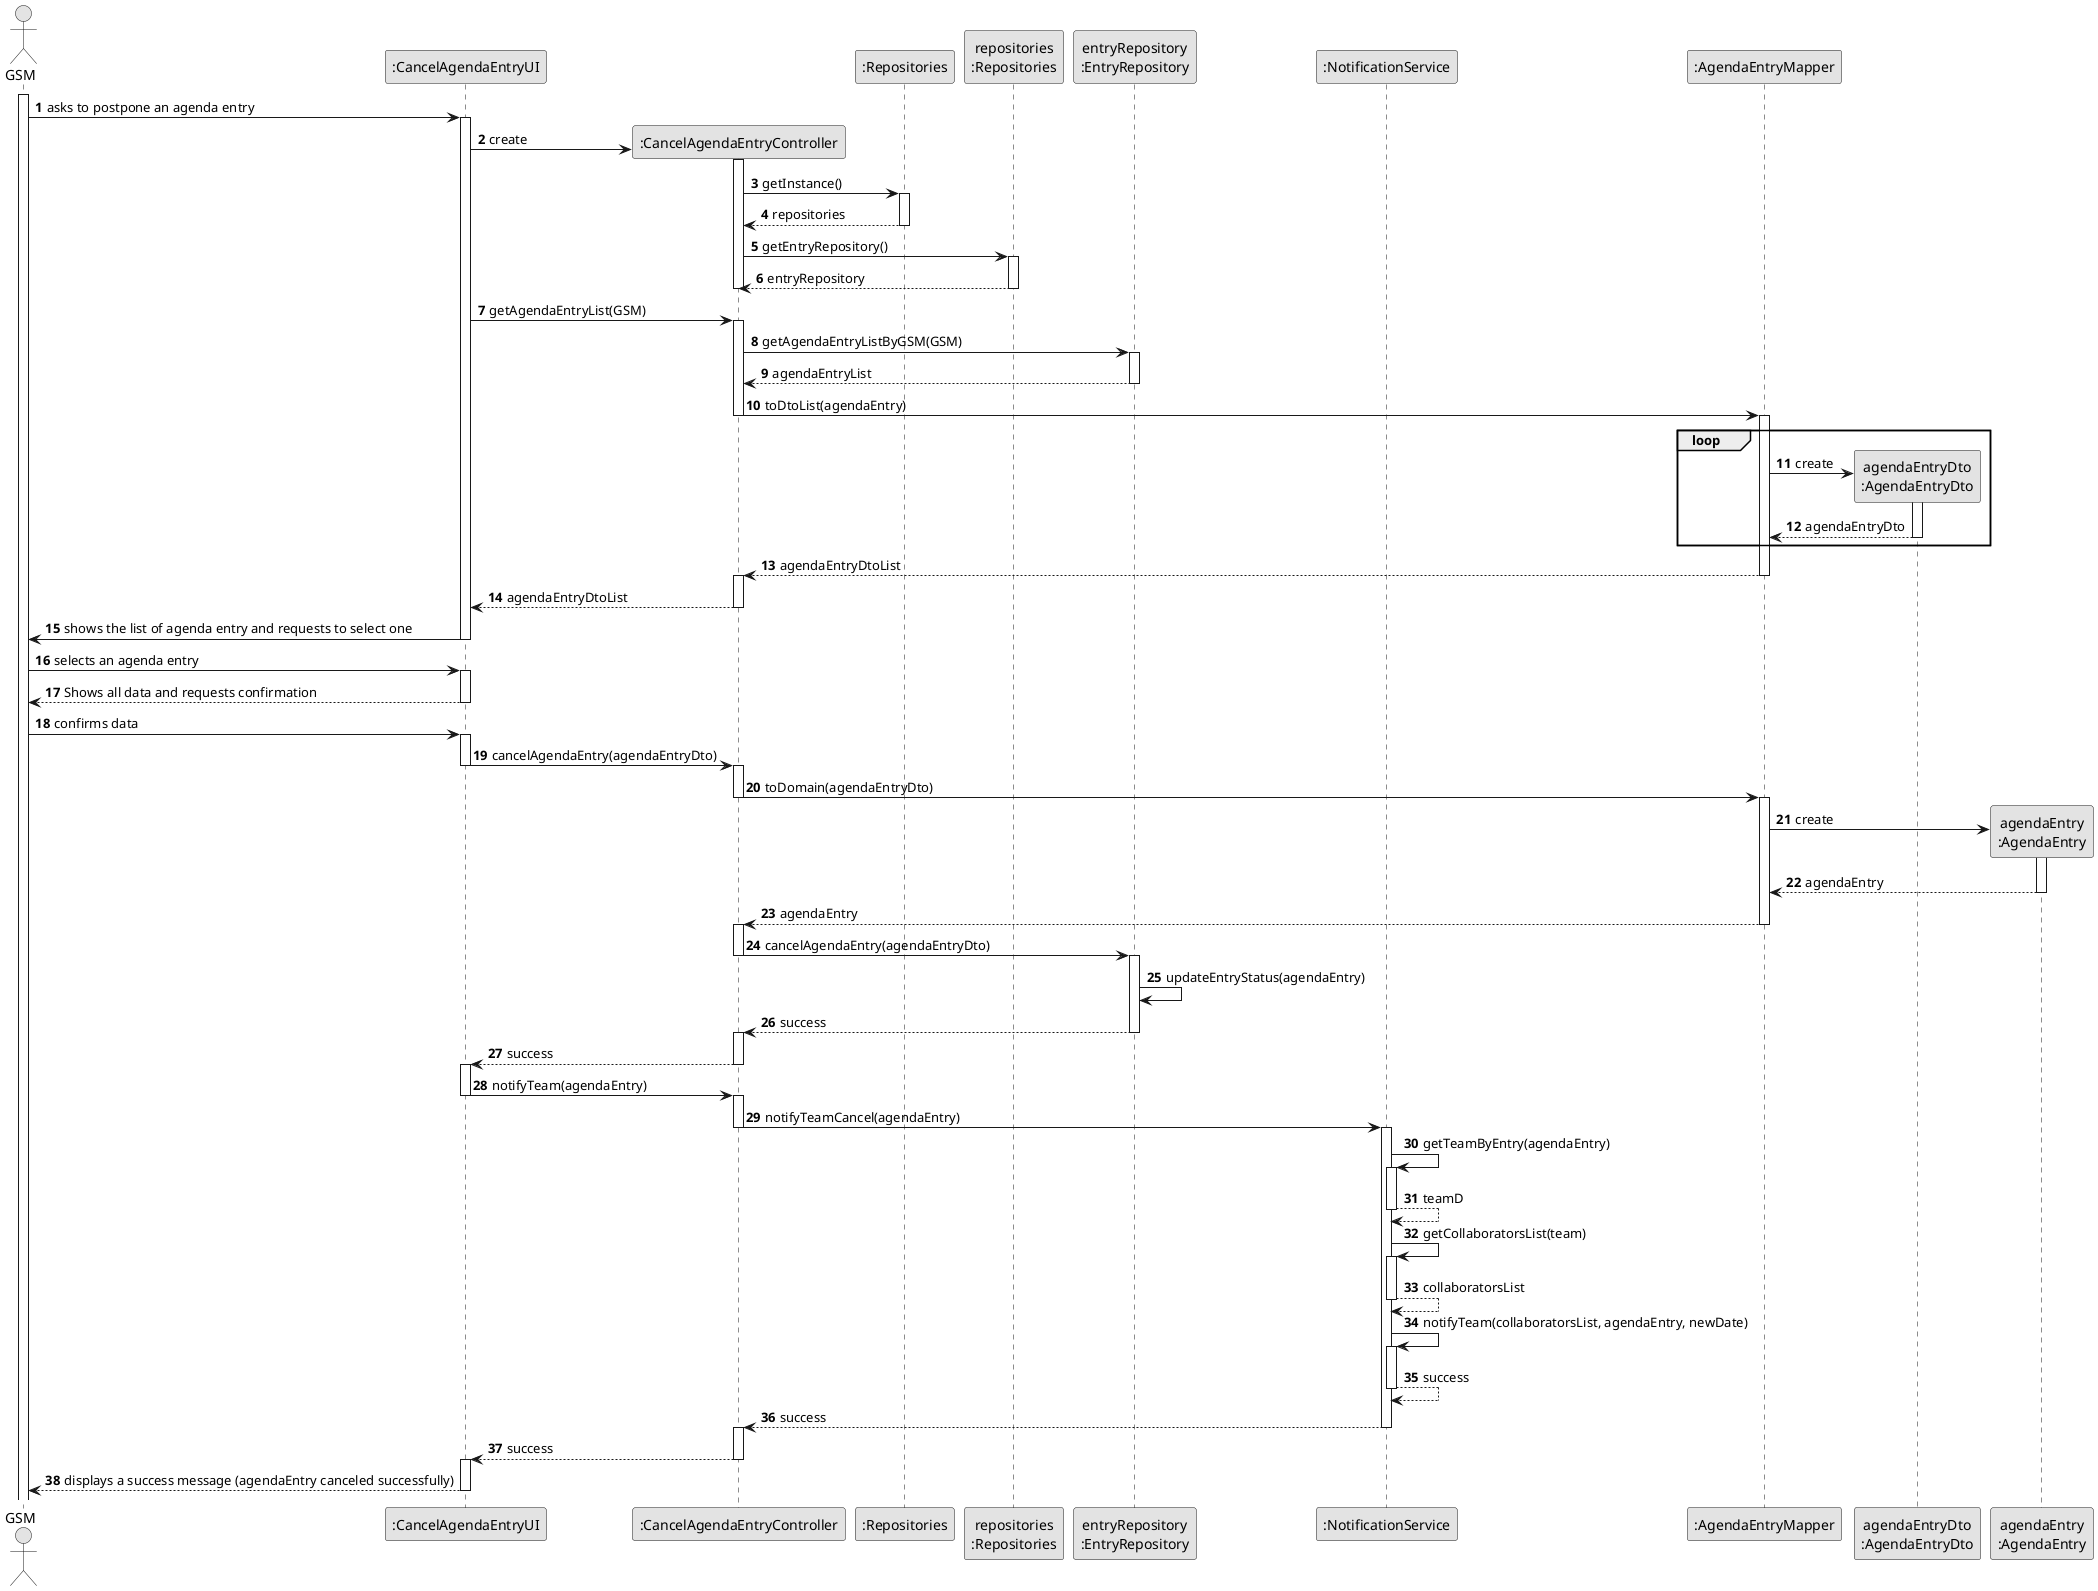 @startuml
skinparam monochrome true
skinparam packageStyle rectangle
skinparam shadowing false

autonumber

actor "GSM" as GSM
participant ":CancelAgendaEntryUI" as UI
participant ":CancelAgendaEntryController" as CTRL
participant ":Repositories" as RepositorySingleton
participant "repositories\n:Repositories" as PLAT
participant "entryRepository\n:EntryRepository" as EntryRepo
participant ":NotificationService" as NotificationService
participant ":AgendaEntryMapper" as AgendaEntryMapper
participant "agendaEntryDto\n:AgendaEntryDto" as AgendaEntryDto
participant "agendaEntry\n:AgendaEntry" as AgendaEntry



activate GSM

    GSM -> UI : asks to postpone an agenda entry
    activate UI

        UI -> CTRL **: create
        activate CTRL

            CTRL -> RepositorySingleton : getInstance()
            activate RepositorySingleton

                RepositorySingleton --> CTRL : repositories
            deactivate RepositorySingleton

            CTRL -> PLAT : getEntryRepository()
            activate PLAT

                PLAT --> CTRL : entryRepository
            deactivate PLAT

             deactivate CTRL


        UI -> CTRL: getAgendaEntryList(GSM)
        activate CTRL

            CTRL -> EntryRepo: getAgendaEntryListByGSM(GSM)
            activate EntryRepo

            EntryRepo --> CTRL: agendaEntryList
            deactivate EntryRepo

            CTRL -> AgendaEntryMapper : toDtoList(agendaEntry)
            deactivate CTRL
            activate AgendaEntryMapper

            loop
                AgendaEntryMapper -> AgendaEntryDto** : create
                activate AgendaEntryDto

                AgendaEntryDto --> AgendaEntryMapper : agendaEntryDto
                deactivate AgendaEntryDto
            end

            AgendaEntryMapper --> CTRL : agendaEntryDtoList
            deactivate AgendaEntryMapper
            activate CTRL

            CTRL --> UI : agendaEntryDtoList
        deactivate CTRL

        UI -> GSM : shows the list of agenda entry and requests to select one
    deactivate UI

    GSM -> UI : selects an agenda entry
    activate UI

    UI --> GSM : Shows all data and requests confirmation
    deactivate UI

    GSM -> UI: confirms data
    activate UI

        UI -> CTRL : cancelAgendaEntry(agendaEntryDto)
        deactivate UI
        activate CTRL

            CTRL -> AgendaEntryMapper: toDomain(agendaEntryDto)
            deactivate CTRL
            activate AgendaEntryMapper

                AgendaEntryMapper -> AgendaEntry** : create
                activate AgendaEntry

                AgendaEntry --> AgendaEntryMapper : agendaEntry
                deactivate AgendaEntry

            AgendaEntryMapper --> CTRL: agendaEntry
            deactivate AgendaEntryMapper
            activate CTRL



            CTRL -> EntryRepo : cancelAgendaEntry(agendaEntryDto)
            deactivate CTRL
            activate EntryRepo


            EntryRepo -> EntryRepo : updateEntryStatus(agendaEntry)


            EntryRepo --> CTRL : success
            deactivate EntryRepo
            activate CTRL

            CTRL --> UI : success
            deactivate CTRL
            activate UI

            UI -> CTRL : notifyTeam(agendaEntry)
            deactivate UI
            activate CTRL

            CTRL -> NotificationService : notifyTeamCancel(agendaEntry)
            deactivate CTRL
            activate NotificationService

                NotificationService -> NotificationService : getTeamByEntry(agendaEntry)
                activate NotificationService

                NotificationService --> NotificationService : teamD
                deactivate NotificationService

                NotificationService -> NotificationService : getCollaboratorsList(team)
                activate NotificationService

                NotificationService --> NotificationService : collaboratorsList
                deactivate NotificationService

                NotificationService -> NotificationService : notifyTeam(collaboratorsList, agendaEntry, newDate)
                activate NotificationService

                NotificationService --> NotificationService : success
                deactivate NotificationService

                NotificationService --> CTRL : success
                deactivate NotificationService
        activate CTRL

        CTRL --> UI : success
    deactivate CTRL
    activate UI

    UI --> GSM : displays a success message (agendaEntry canceled successfully)
deactivate UI

@enduml
